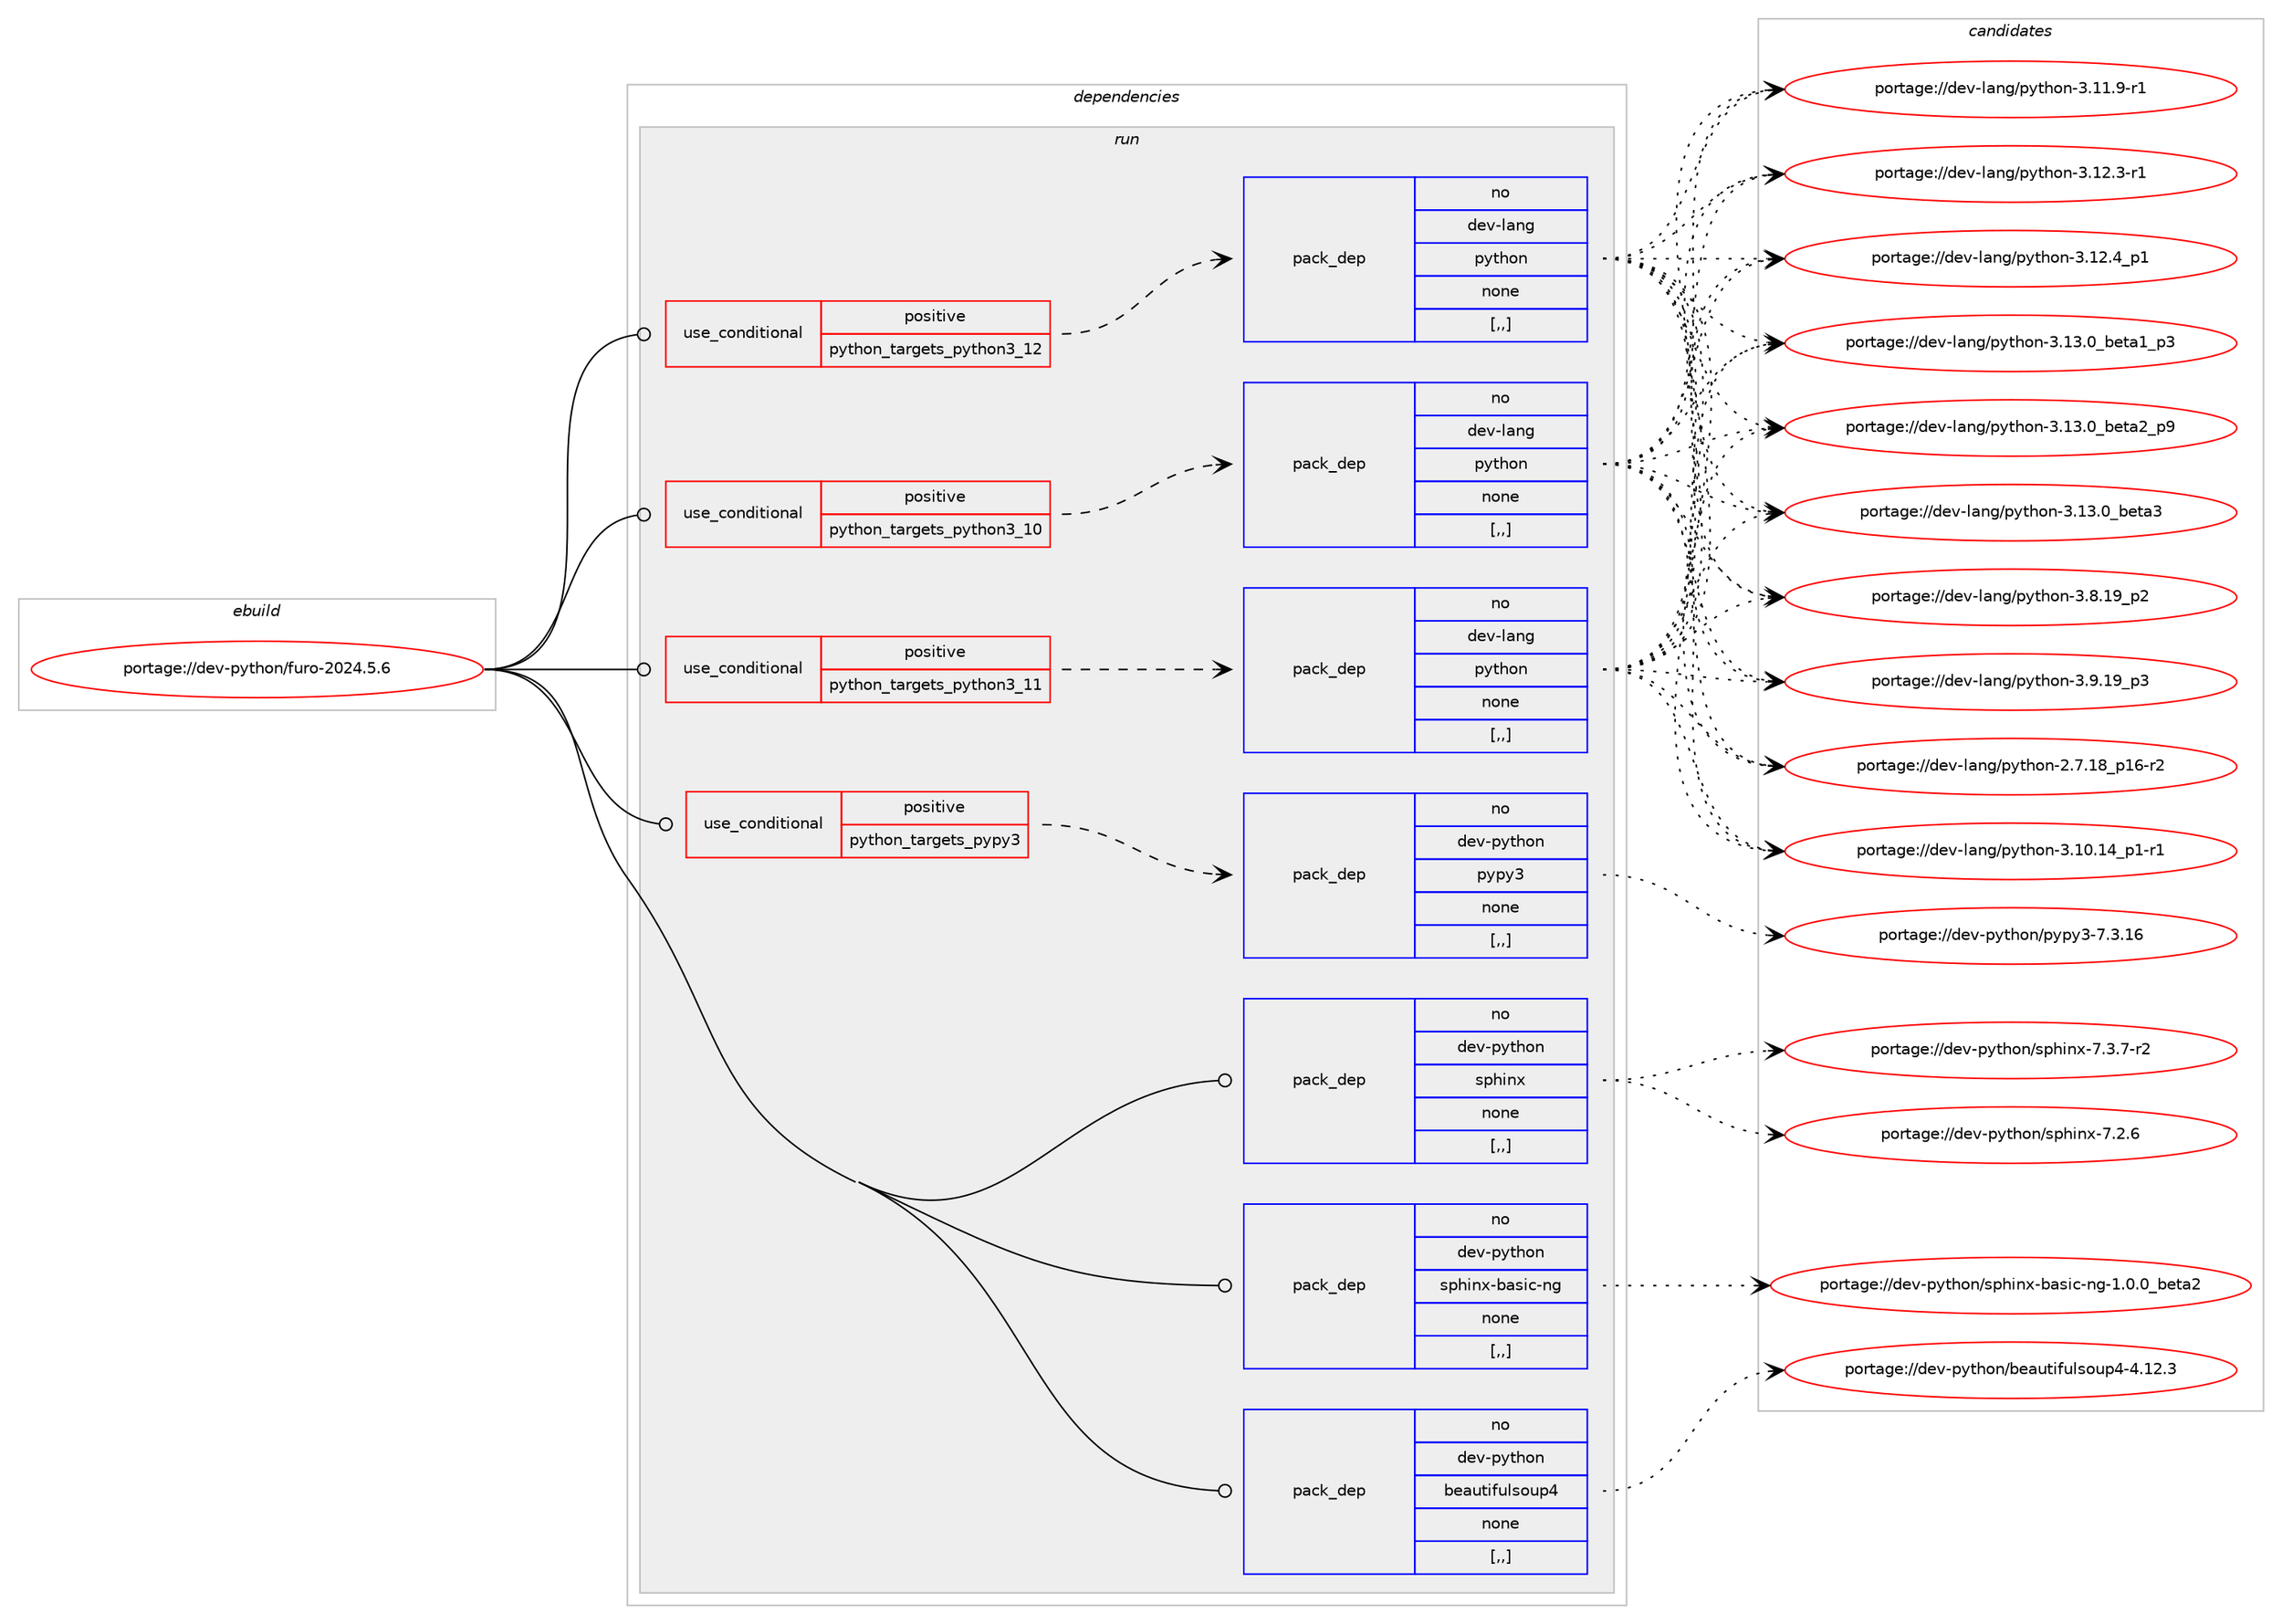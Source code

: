 digraph prolog {

# *************
# Graph options
# *************

newrank=true;
concentrate=true;
compound=true;
graph [rankdir=LR,fontname=Helvetica,fontsize=10,ranksep=1.5];#, ranksep=2.5, nodesep=0.2];
edge  [arrowhead=vee];
node  [fontname=Helvetica,fontsize=10];

# **********
# The ebuild
# **********

subgraph cluster_leftcol {
color=gray;
rank=same;
label=<<i>ebuild</i>>;
id [label="portage://dev-python/furo-2024.5.6", color=red, width=4, href="../dev-python/furo-2024.5.6.svg"];
}

# ****************
# The dependencies
# ****************

subgraph cluster_midcol {
color=gray;
label=<<i>dependencies</i>>;
subgraph cluster_compile {
fillcolor="#eeeeee";
style=filled;
label=<<i>compile</i>>;
}
subgraph cluster_compileandrun {
fillcolor="#eeeeee";
style=filled;
label=<<i>compile and run</i>>;
}
subgraph cluster_run {
fillcolor="#eeeeee";
style=filled;
label=<<i>run</i>>;
subgraph cond32070 {
dependency143453 [label=<<TABLE BORDER="0" CELLBORDER="1" CELLSPACING="0" CELLPADDING="4"><TR><TD ROWSPAN="3" CELLPADDING="10">use_conditional</TD></TR><TR><TD>positive</TD></TR><TR><TD>python_targets_pypy3</TD></TR></TABLE>>, shape=none, color=red];
subgraph pack110168 {
dependency143454 [label=<<TABLE BORDER="0" CELLBORDER="1" CELLSPACING="0" CELLPADDING="4" WIDTH="220"><TR><TD ROWSPAN="6" CELLPADDING="30">pack_dep</TD></TR><TR><TD WIDTH="110">no</TD></TR><TR><TD>dev-python</TD></TR><TR><TD>pypy3</TD></TR><TR><TD>none</TD></TR><TR><TD>[,,]</TD></TR></TABLE>>, shape=none, color=blue];
}
dependency143453:e -> dependency143454:w [weight=20,style="dashed",arrowhead="vee"];
}
id:e -> dependency143453:w [weight=20,style="solid",arrowhead="odot"];
subgraph cond32071 {
dependency143455 [label=<<TABLE BORDER="0" CELLBORDER="1" CELLSPACING="0" CELLPADDING="4"><TR><TD ROWSPAN="3" CELLPADDING="10">use_conditional</TD></TR><TR><TD>positive</TD></TR><TR><TD>python_targets_python3_10</TD></TR></TABLE>>, shape=none, color=red];
subgraph pack110169 {
dependency143456 [label=<<TABLE BORDER="0" CELLBORDER="1" CELLSPACING="0" CELLPADDING="4" WIDTH="220"><TR><TD ROWSPAN="6" CELLPADDING="30">pack_dep</TD></TR><TR><TD WIDTH="110">no</TD></TR><TR><TD>dev-lang</TD></TR><TR><TD>python</TD></TR><TR><TD>none</TD></TR><TR><TD>[,,]</TD></TR></TABLE>>, shape=none, color=blue];
}
dependency143455:e -> dependency143456:w [weight=20,style="dashed",arrowhead="vee"];
}
id:e -> dependency143455:w [weight=20,style="solid",arrowhead="odot"];
subgraph cond32072 {
dependency143457 [label=<<TABLE BORDER="0" CELLBORDER="1" CELLSPACING="0" CELLPADDING="4"><TR><TD ROWSPAN="3" CELLPADDING="10">use_conditional</TD></TR><TR><TD>positive</TD></TR><TR><TD>python_targets_python3_11</TD></TR></TABLE>>, shape=none, color=red];
subgraph pack110170 {
dependency143458 [label=<<TABLE BORDER="0" CELLBORDER="1" CELLSPACING="0" CELLPADDING="4" WIDTH="220"><TR><TD ROWSPAN="6" CELLPADDING="30">pack_dep</TD></TR><TR><TD WIDTH="110">no</TD></TR><TR><TD>dev-lang</TD></TR><TR><TD>python</TD></TR><TR><TD>none</TD></TR><TR><TD>[,,]</TD></TR></TABLE>>, shape=none, color=blue];
}
dependency143457:e -> dependency143458:w [weight=20,style="dashed",arrowhead="vee"];
}
id:e -> dependency143457:w [weight=20,style="solid",arrowhead="odot"];
subgraph cond32073 {
dependency143459 [label=<<TABLE BORDER="0" CELLBORDER="1" CELLSPACING="0" CELLPADDING="4"><TR><TD ROWSPAN="3" CELLPADDING="10">use_conditional</TD></TR><TR><TD>positive</TD></TR><TR><TD>python_targets_python3_12</TD></TR></TABLE>>, shape=none, color=red];
subgraph pack110171 {
dependency143460 [label=<<TABLE BORDER="0" CELLBORDER="1" CELLSPACING="0" CELLPADDING="4" WIDTH="220"><TR><TD ROWSPAN="6" CELLPADDING="30">pack_dep</TD></TR><TR><TD WIDTH="110">no</TD></TR><TR><TD>dev-lang</TD></TR><TR><TD>python</TD></TR><TR><TD>none</TD></TR><TR><TD>[,,]</TD></TR></TABLE>>, shape=none, color=blue];
}
dependency143459:e -> dependency143460:w [weight=20,style="dashed",arrowhead="vee"];
}
id:e -> dependency143459:w [weight=20,style="solid",arrowhead="odot"];
subgraph pack110172 {
dependency143461 [label=<<TABLE BORDER="0" CELLBORDER="1" CELLSPACING="0" CELLPADDING="4" WIDTH="220"><TR><TD ROWSPAN="6" CELLPADDING="30">pack_dep</TD></TR><TR><TD WIDTH="110">no</TD></TR><TR><TD>dev-python</TD></TR><TR><TD>beautifulsoup4</TD></TR><TR><TD>none</TD></TR><TR><TD>[,,]</TD></TR></TABLE>>, shape=none, color=blue];
}
id:e -> dependency143461:w [weight=20,style="solid",arrowhead="odot"];
subgraph pack110173 {
dependency143462 [label=<<TABLE BORDER="0" CELLBORDER="1" CELLSPACING="0" CELLPADDING="4" WIDTH="220"><TR><TD ROWSPAN="6" CELLPADDING="30">pack_dep</TD></TR><TR><TD WIDTH="110">no</TD></TR><TR><TD>dev-python</TD></TR><TR><TD>sphinx</TD></TR><TR><TD>none</TD></TR><TR><TD>[,,]</TD></TR></TABLE>>, shape=none, color=blue];
}
id:e -> dependency143462:w [weight=20,style="solid",arrowhead="odot"];
subgraph pack110174 {
dependency143463 [label=<<TABLE BORDER="0" CELLBORDER="1" CELLSPACING="0" CELLPADDING="4" WIDTH="220"><TR><TD ROWSPAN="6" CELLPADDING="30">pack_dep</TD></TR><TR><TD WIDTH="110">no</TD></TR><TR><TD>dev-python</TD></TR><TR><TD>sphinx-basic-ng</TD></TR><TR><TD>none</TD></TR><TR><TD>[,,]</TD></TR></TABLE>>, shape=none, color=blue];
}
id:e -> dependency143463:w [weight=20,style="solid",arrowhead="odot"];
}
}

# **************
# The candidates
# **************

subgraph cluster_choices {
rank=same;
color=gray;
label=<<i>candidates</i>>;

subgraph choice110168 {
color=black;
nodesep=1;
choice10010111845112121116104111110471121211121215145554651464954 [label="portage://dev-python/pypy3-7.3.16", color=red, width=4,href="../dev-python/pypy3-7.3.16.svg"];
dependency143454:e -> choice10010111845112121116104111110471121211121215145554651464954:w [style=dotted,weight="100"];
}
subgraph choice110169 {
color=black;
nodesep=1;
choice100101118451089711010347112121116104111110455046554649569511249544511450 [label="portage://dev-lang/python-2.7.18_p16-r2", color=red, width=4,href="../dev-lang/python-2.7.18_p16-r2.svg"];
choice100101118451089711010347112121116104111110455146494846495295112494511449 [label="portage://dev-lang/python-3.10.14_p1-r1", color=red, width=4,href="../dev-lang/python-3.10.14_p1-r1.svg"];
choice100101118451089711010347112121116104111110455146494946574511449 [label="portage://dev-lang/python-3.11.9-r1", color=red, width=4,href="../dev-lang/python-3.11.9-r1.svg"];
choice100101118451089711010347112121116104111110455146495046514511449 [label="portage://dev-lang/python-3.12.3-r1", color=red, width=4,href="../dev-lang/python-3.12.3-r1.svg"];
choice100101118451089711010347112121116104111110455146495046529511249 [label="portage://dev-lang/python-3.12.4_p1", color=red, width=4,href="../dev-lang/python-3.12.4_p1.svg"];
choice10010111845108971101034711212111610411111045514649514648959810111697499511251 [label="portage://dev-lang/python-3.13.0_beta1_p3", color=red, width=4,href="../dev-lang/python-3.13.0_beta1_p3.svg"];
choice10010111845108971101034711212111610411111045514649514648959810111697509511257 [label="portage://dev-lang/python-3.13.0_beta2_p9", color=red, width=4,href="../dev-lang/python-3.13.0_beta2_p9.svg"];
choice1001011184510897110103471121211161041111104551464951464895981011169751 [label="portage://dev-lang/python-3.13.0_beta3", color=red, width=4,href="../dev-lang/python-3.13.0_beta3.svg"];
choice100101118451089711010347112121116104111110455146564649579511250 [label="portage://dev-lang/python-3.8.19_p2", color=red, width=4,href="../dev-lang/python-3.8.19_p2.svg"];
choice100101118451089711010347112121116104111110455146574649579511251 [label="portage://dev-lang/python-3.9.19_p3", color=red, width=4,href="../dev-lang/python-3.9.19_p3.svg"];
dependency143456:e -> choice100101118451089711010347112121116104111110455046554649569511249544511450:w [style=dotted,weight="100"];
dependency143456:e -> choice100101118451089711010347112121116104111110455146494846495295112494511449:w [style=dotted,weight="100"];
dependency143456:e -> choice100101118451089711010347112121116104111110455146494946574511449:w [style=dotted,weight="100"];
dependency143456:e -> choice100101118451089711010347112121116104111110455146495046514511449:w [style=dotted,weight="100"];
dependency143456:e -> choice100101118451089711010347112121116104111110455146495046529511249:w [style=dotted,weight="100"];
dependency143456:e -> choice10010111845108971101034711212111610411111045514649514648959810111697499511251:w [style=dotted,weight="100"];
dependency143456:e -> choice10010111845108971101034711212111610411111045514649514648959810111697509511257:w [style=dotted,weight="100"];
dependency143456:e -> choice1001011184510897110103471121211161041111104551464951464895981011169751:w [style=dotted,weight="100"];
dependency143456:e -> choice100101118451089711010347112121116104111110455146564649579511250:w [style=dotted,weight="100"];
dependency143456:e -> choice100101118451089711010347112121116104111110455146574649579511251:w [style=dotted,weight="100"];
}
subgraph choice110170 {
color=black;
nodesep=1;
choice100101118451089711010347112121116104111110455046554649569511249544511450 [label="portage://dev-lang/python-2.7.18_p16-r2", color=red, width=4,href="../dev-lang/python-2.7.18_p16-r2.svg"];
choice100101118451089711010347112121116104111110455146494846495295112494511449 [label="portage://dev-lang/python-3.10.14_p1-r1", color=red, width=4,href="../dev-lang/python-3.10.14_p1-r1.svg"];
choice100101118451089711010347112121116104111110455146494946574511449 [label="portage://dev-lang/python-3.11.9-r1", color=red, width=4,href="../dev-lang/python-3.11.9-r1.svg"];
choice100101118451089711010347112121116104111110455146495046514511449 [label="portage://dev-lang/python-3.12.3-r1", color=red, width=4,href="../dev-lang/python-3.12.3-r1.svg"];
choice100101118451089711010347112121116104111110455146495046529511249 [label="portage://dev-lang/python-3.12.4_p1", color=red, width=4,href="../dev-lang/python-3.12.4_p1.svg"];
choice10010111845108971101034711212111610411111045514649514648959810111697499511251 [label="portage://dev-lang/python-3.13.0_beta1_p3", color=red, width=4,href="../dev-lang/python-3.13.0_beta1_p3.svg"];
choice10010111845108971101034711212111610411111045514649514648959810111697509511257 [label="portage://dev-lang/python-3.13.0_beta2_p9", color=red, width=4,href="../dev-lang/python-3.13.0_beta2_p9.svg"];
choice1001011184510897110103471121211161041111104551464951464895981011169751 [label="portage://dev-lang/python-3.13.0_beta3", color=red, width=4,href="../dev-lang/python-3.13.0_beta3.svg"];
choice100101118451089711010347112121116104111110455146564649579511250 [label="portage://dev-lang/python-3.8.19_p2", color=red, width=4,href="../dev-lang/python-3.8.19_p2.svg"];
choice100101118451089711010347112121116104111110455146574649579511251 [label="portage://dev-lang/python-3.9.19_p3", color=red, width=4,href="../dev-lang/python-3.9.19_p3.svg"];
dependency143458:e -> choice100101118451089711010347112121116104111110455046554649569511249544511450:w [style=dotted,weight="100"];
dependency143458:e -> choice100101118451089711010347112121116104111110455146494846495295112494511449:w [style=dotted,weight="100"];
dependency143458:e -> choice100101118451089711010347112121116104111110455146494946574511449:w [style=dotted,weight="100"];
dependency143458:e -> choice100101118451089711010347112121116104111110455146495046514511449:w [style=dotted,weight="100"];
dependency143458:e -> choice100101118451089711010347112121116104111110455146495046529511249:w [style=dotted,weight="100"];
dependency143458:e -> choice10010111845108971101034711212111610411111045514649514648959810111697499511251:w [style=dotted,weight="100"];
dependency143458:e -> choice10010111845108971101034711212111610411111045514649514648959810111697509511257:w [style=dotted,weight="100"];
dependency143458:e -> choice1001011184510897110103471121211161041111104551464951464895981011169751:w [style=dotted,weight="100"];
dependency143458:e -> choice100101118451089711010347112121116104111110455146564649579511250:w [style=dotted,weight="100"];
dependency143458:e -> choice100101118451089711010347112121116104111110455146574649579511251:w [style=dotted,weight="100"];
}
subgraph choice110171 {
color=black;
nodesep=1;
choice100101118451089711010347112121116104111110455046554649569511249544511450 [label="portage://dev-lang/python-2.7.18_p16-r2", color=red, width=4,href="../dev-lang/python-2.7.18_p16-r2.svg"];
choice100101118451089711010347112121116104111110455146494846495295112494511449 [label="portage://dev-lang/python-3.10.14_p1-r1", color=red, width=4,href="../dev-lang/python-3.10.14_p1-r1.svg"];
choice100101118451089711010347112121116104111110455146494946574511449 [label="portage://dev-lang/python-3.11.9-r1", color=red, width=4,href="../dev-lang/python-3.11.9-r1.svg"];
choice100101118451089711010347112121116104111110455146495046514511449 [label="portage://dev-lang/python-3.12.3-r1", color=red, width=4,href="../dev-lang/python-3.12.3-r1.svg"];
choice100101118451089711010347112121116104111110455146495046529511249 [label="portage://dev-lang/python-3.12.4_p1", color=red, width=4,href="../dev-lang/python-3.12.4_p1.svg"];
choice10010111845108971101034711212111610411111045514649514648959810111697499511251 [label="portage://dev-lang/python-3.13.0_beta1_p3", color=red, width=4,href="../dev-lang/python-3.13.0_beta1_p3.svg"];
choice10010111845108971101034711212111610411111045514649514648959810111697509511257 [label="portage://dev-lang/python-3.13.0_beta2_p9", color=red, width=4,href="../dev-lang/python-3.13.0_beta2_p9.svg"];
choice1001011184510897110103471121211161041111104551464951464895981011169751 [label="portage://dev-lang/python-3.13.0_beta3", color=red, width=4,href="../dev-lang/python-3.13.0_beta3.svg"];
choice100101118451089711010347112121116104111110455146564649579511250 [label="portage://dev-lang/python-3.8.19_p2", color=red, width=4,href="../dev-lang/python-3.8.19_p2.svg"];
choice100101118451089711010347112121116104111110455146574649579511251 [label="portage://dev-lang/python-3.9.19_p3", color=red, width=4,href="../dev-lang/python-3.9.19_p3.svg"];
dependency143460:e -> choice100101118451089711010347112121116104111110455046554649569511249544511450:w [style=dotted,weight="100"];
dependency143460:e -> choice100101118451089711010347112121116104111110455146494846495295112494511449:w [style=dotted,weight="100"];
dependency143460:e -> choice100101118451089711010347112121116104111110455146494946574511449:w [style=dotted,weight="100"];
dependency143460:e -> choice100101118451089711010347112121116104111110455146495046514511449:w [style=dotted,weight="100"];
dependency143460:e -> choice100101118451089711010347112121116104111110455146495046529511249:w [style=dotted,weight="100"];
dependency143460:e -> choice10010111845108971101034711212111610411111045514649514648959810111697499511251:w [style=dotted,weight="100"];
dependency143460:e -> choice10010111845108971101034711212111610411111045514649514648959810111697509511257:w [style=dotted,weight="100"];
dependency143460:e -> choice1001011184510897110103471121211161041111104551464951464895981011169751:w [style=dotted,weight="100"];
dependency143460:e -> choice100101118451089711010347112121116104111110455146564649579511250:w [style=dotted,weight="100"];
dependency143460:e -> choice100101118451089711010347112121116104111110455146574649579511251:w [style=dotted,weight="100"];
}
subgraph choice110172 {
color=black;
nodesep=1;
choice100101118451121211161041111104798101971171161051021171081151111171125245524649504651 [label="portage://dev-python/beautifulsoup4-4.12.3", color=red, width=4,href="../dev-python/beautifulsoup4-4.12.3.svg"];
dependency143461:e -> choice100101118451121211161041111104798101971171161051021171081151111171125245524649504651:w [style=dotted,weight="100"];
}
subgraph choice110173 {
color=black;
nodesep=1;
choice1001011184511212111610411111047115112104105110120455546504654 [label="portage://dev-python/sphinx-7.2.6", color=red, width=4,href="../dev-python/sphinx-7.2.6.svg"];
choice10010111845112121116104111110471151121041051101204555465146554511450 [label="portage://dev-python/sphinx-7.3.7-r2", color=red, width=4,href="../dev-python/sphinx-7.3.7-r2.svg"];
dependency143462:e -> choice1001011184511212111610411111047115112104105110120455546504654:w [style=dotted,weight="100"];
dependency143462:e -> choice10010111845112121116104111110471151121041051101204555465146554511450:w [style=dotted,weight="100"];
}
subgraph choice110174 {
color=black;
nodesep=1;
choice1001011184511212111610411111047115112104105110120459897115105994511010345494648464895981011169750 [label="portage://dev-python/sphinx-basic-ng-1.0.0_beta2", color=red, width=4,href="../dev-python/sphinx-basic-ng-1.0.0_beta2.svg"];
dependency143463:e -> choice1001011184511212111610411111047115112104105110120459897115105994511010345494648464895981011169750:w [style=dotted,weight="100"];
}
}

}
